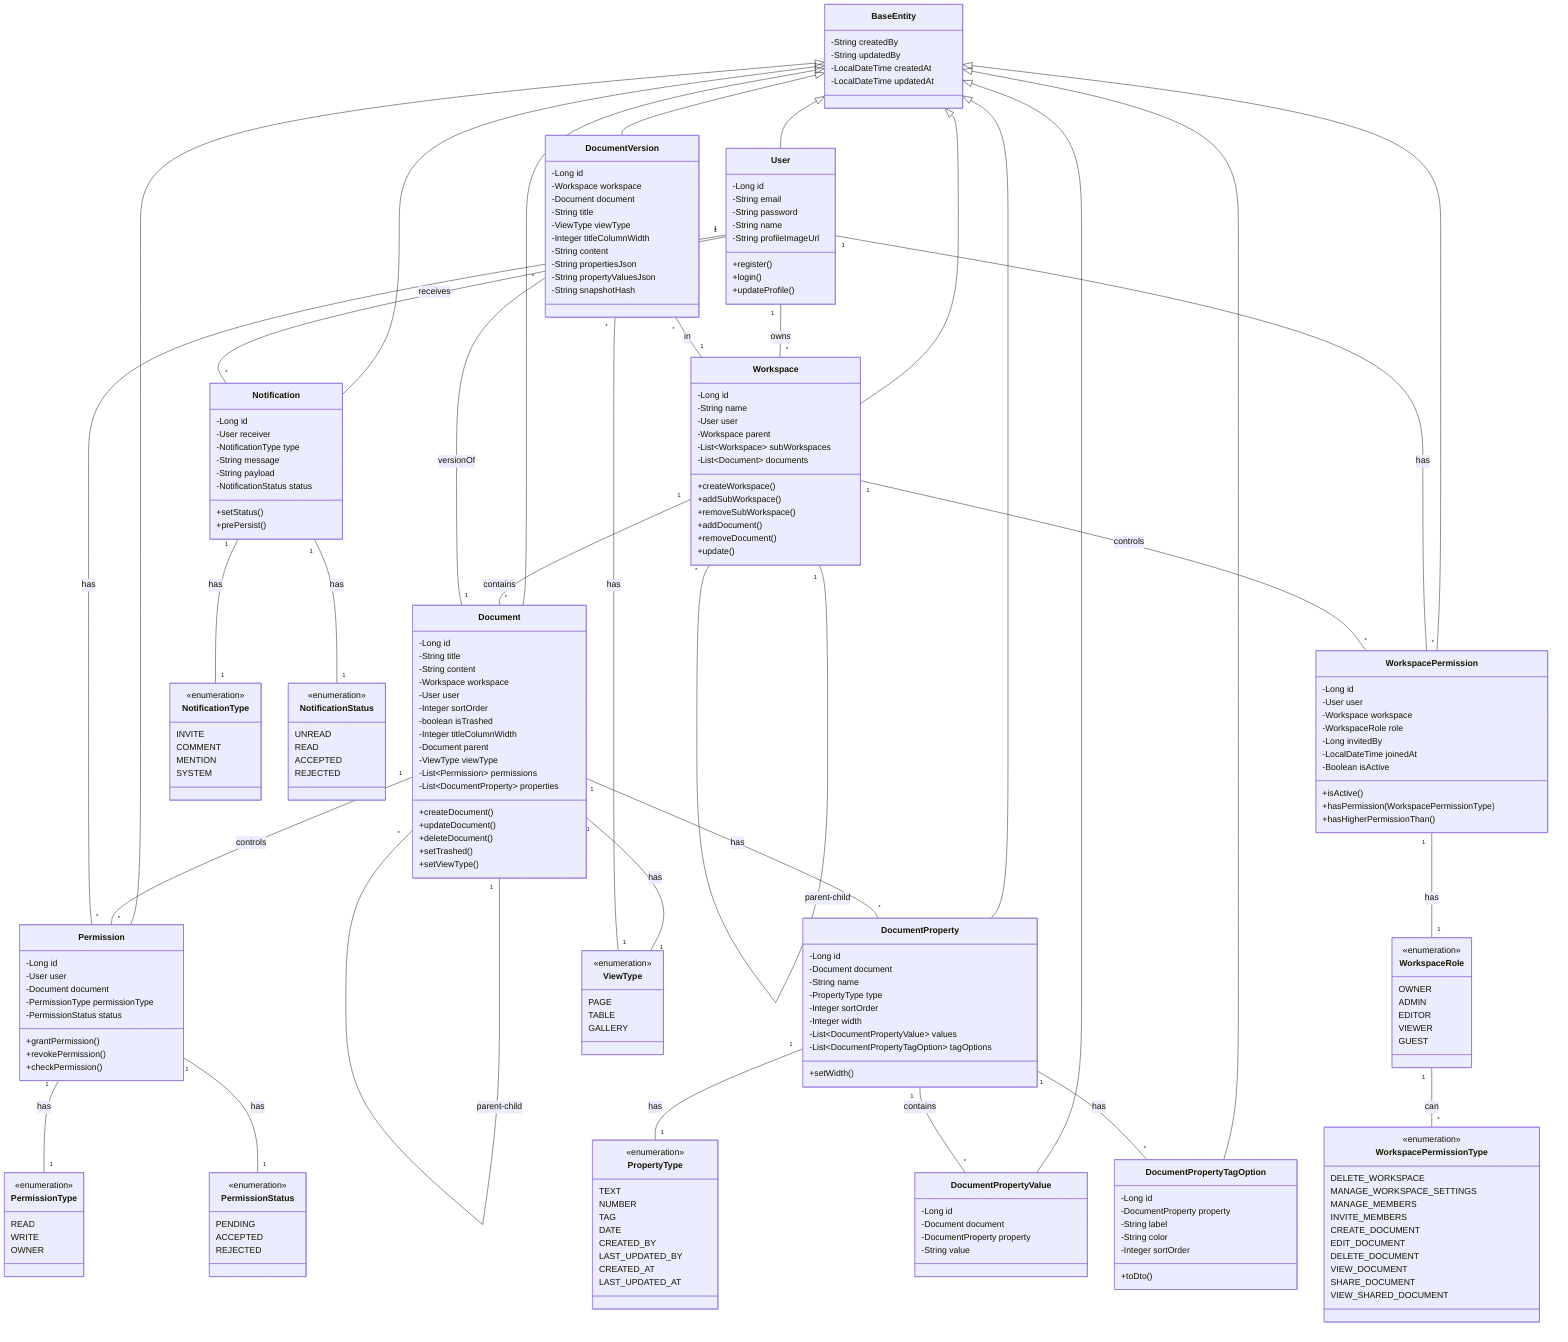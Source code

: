 classDiagram
    class BaseEntity {
        -String createdBy
        -String updatedBy
        -LocalDateTime createdAt
        -LocalDateTime updatedAt
    }

    class User {
        -Long id
        -String email
        -String password
        -String name
        -String profileImageUrl
        +register()
        +login()
        +updateProfile()
    }

    class Workspace {
        -Long id
        -String name
        -User user
        -Workspace parent
        -List~Workspace~ subWorkspaces
        -List~Document~ documents
        +createWorkspace()
        +addSubWorkspace()
        +removeSubWorkspace()
        +addDocument()
        +removeDocument()
        +update()
    }

    class Document {
        -Long id
        -String title
        -String content
        -Workspace workspace
        -User user
        -Integer sortOrder
        -boolean isTrashed
        -Integer titleColumnWidth
        -Document parent
        -ViewType viewType
        -List~Permission~ permissions
        -List~DocumentProperty~ properties
        +createDocument()
        +updateDocument()
        +deleteDocument()
        +setTrashed()
        +setViewType()
    }

    class DocumentProperty {
        -Long id
        -Document document
        -String name
        -PropertyType type
        -Integer sortOrder
        -Integer width
        -List~DocumentPropertyValue~ values
        -List~DocumentPropertyTagOption~ tagOptions
        +setWidth()
    }

    class DocumentPropertyValue {
        -Long id
        -Document document
        -DocumentProperty property
        -String value
    }

    class DocumentVersion {
        -Long id
        -Workspace workspace
        -Document document
        -String title
        -ViewType viewType
        -Integer titleColumnWidth
        -String content
        -String propertiesJson
        -String propertyValuesJson
        -String snapshotHash
    }

    class DocumentPropertyTagOption {
        -Long id
        -DocumentProperty property
        -String label
        -String color
        -Integer sortOrder
        +toDto()
    }

    class Permission {
        -Long id
        -User user
        -Document document
        -PermissionType permissionType
        -PermissionStatus status
        +grantPermission()
        +revokePermission()
        +checkPermission()
    }

    class WorkspacePermission {
        -Long id
        -User user
        -Workspace workspace
        -WorkspaceRole role
        -Long invitedBy
        -LocalDateTime joinedAt
        -Boolean isActive
        +isActive()
        +hasPermission(WorkspacePermissionType)
        +hasHigherPermissionThan()
    }

    class WorkspaceRole {
        <<enumeration>>
        OWNER
        ADMIN
        EDITOR
        VIEWER
        GUEST
    }

    class WorkspacePermissionType {
        <<enumeration>>
        DELETE_WORKSPACE
        MANAGE_WORKSPACE_SETTINGS
        MANAGE_MEMBERS
        INVITE_MEMBERS
        CREATE_DOCUMENT
        EDIT_DOCUMENT
        DELETE_DOCUMENT
        VIEW_DOCUMENT
        SHARE_DOCUMENT
        VIEW_SHARED_DOCUMENT
    }

    class Notification {
        -Long id
        -User receiver
        -NotificationType type
        -String message
        -String payload
        -NotificationStatus status
        +setStatus()
        +prePersist()
    }

    class ViewType {
        <<enumeration>>
        PAGE
        TABLE
        GALLERY
    }

    class PropertyType {
        <<enumeration>>
        TEXT
        NUMBER
        TAG
        DATE
        CREATED_BY
        LAST_UPDATED_BY
        CREATED_AT
        LAST_UPDATED_AT
    }

    class PermissionType {
        <<enumeration>>
        READ
        WRITE
        OWNER
    }

    class PermissionStatus {
        <<enumeration>>
        PENDING
        ACCEPTED
        REJECTED
    }

    class NotificationType {
        <<enumeration>>
        INVITE
        COMMENT
        MENTION
        SYSTEM
    }

    class NotificationStatus {
        <<enumeration>>
        UNREAD
        READ
        ACCEPTED
        REJECTED
    }

    BaseEntity <|-- User
    BaseEntity <|-- Workspace
    BaseEntity <|-- Document
    BaseEntity <|-- DocumentProperty
    BaseEntity <|-- DocumentPropertyValue
    BaseEntity <|-- DocumentVersion
    BaseEntity <|-- DocumentPropertyTagOption
    BaseEntity <|-- Permission
    BaseEntity <|-- WorkspacePermission
    BaseEntity <|-- Notification

    User "1" -- "*" Workspace : owns
    Workspace "1" -- "*" Workspace : parent-child
    Workspace "1" -- "*" Document : contains
    Document "1" -- "*" Document : parent-child
    Document "1" -- "*" DocumentProperty : has
    DocumentProperty "1" -- "*" DocumentPropertyValue : contains
    DocumentProperty "1" -- "*" DocumentPropertyTagOption : has
    Document "1" -- "*" Permission : controls
    User "1" -- "*" Permission : has
    User "1" -- "*" WorkspacePermission : has
    Workspace "1" -- "*" WorkspacePermission : controls
    User "1" -- "*" Notification : receives
    Document "1" -- "1" ViewType : has
    DocumentProperty "1" -- "1" PropertyType : has
    DocumentVersion "*" -- "1" Document : versionOf
    DocumentVersion "*" -- "1" Workspace : in
    DocumentVersion "*" -- "1" ViewType : has
    Permission "1" -- "1" PermissionType : has
    Permission "1" -- "1" PermissionStatus : has
    WorkspacePermission "1" -- "1" WorkspaceRole : has
    WorkspaceRole "1" -- "*" WorkspacePermissionType : can
    Notification "1" -- "1" NotificationType : has
    Notification "1" -- "1" NotificationStatus : has